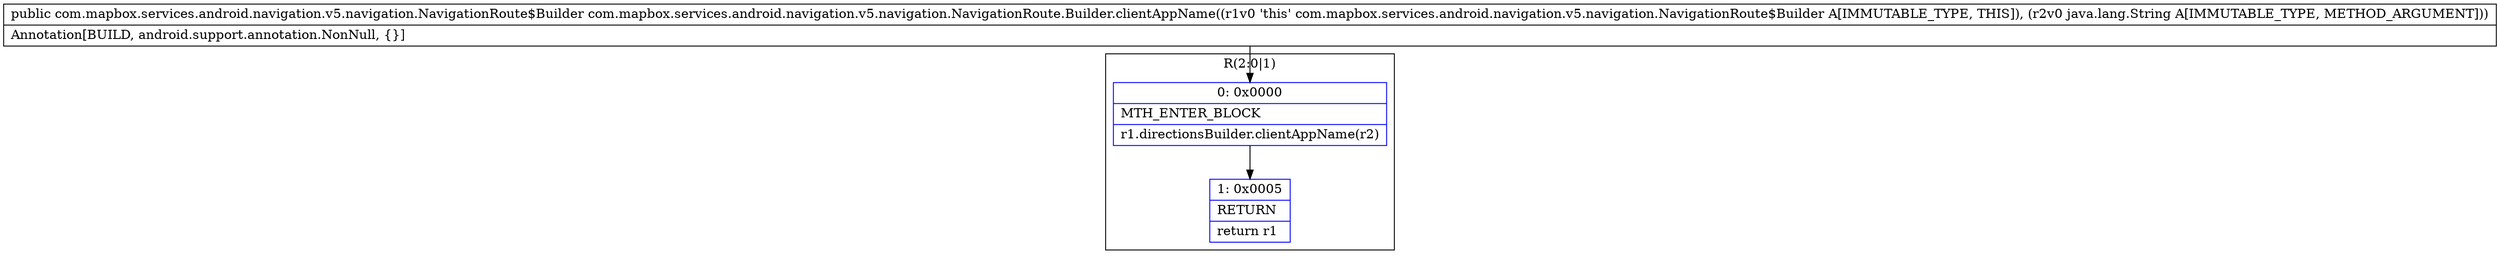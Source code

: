 digraph "CFG forcom.mapbox.services.android.navigation.v5.navigation.NavigationRoute.Builder.clientAppName(Ljava\/lang\/String;)Lcom\/mapbox\/services\/android\/navigation\/v5\/navigation\/NavigationRoute$Builder;" {
subgraph cluster_Region_244183603 {
label = "R(2:0|1)";
node [shape=record,color=blue];
Node_0 [shape=record,label="{0\:\ 0x0000|MTH_ENTER_BLOCK\l|r1.directionsBuilder.clientAppName(r2)\l}"];
Node_1 [shape=record,label="{1\:\ 0x0005|RETURN\l|return r1\l}"];
}
MethodNode[shape=record,label="{public com.mapbox.services.android.navigation.v5.navigation.NavigationRoute$Builder com.mapbox.services.android.navigation.v5.navigation.NavigationRoute.Builder.clientAppName((r1v0 'this' com.mapbox.services.android.navigation.v5.navigation.NavigationRoute$Builder A[IMMUTABLE_TYPE, THIS]), (r2v0 java.lang.String A[IMMUTABLE_TYPE, METHOD_ARGUMENT]))  | Annotation[BUILD, android.support.annotation.NonNull, \{\}]\l}"];
MethodNode -> Node_0;
Node_0 -> Node_1;
}

